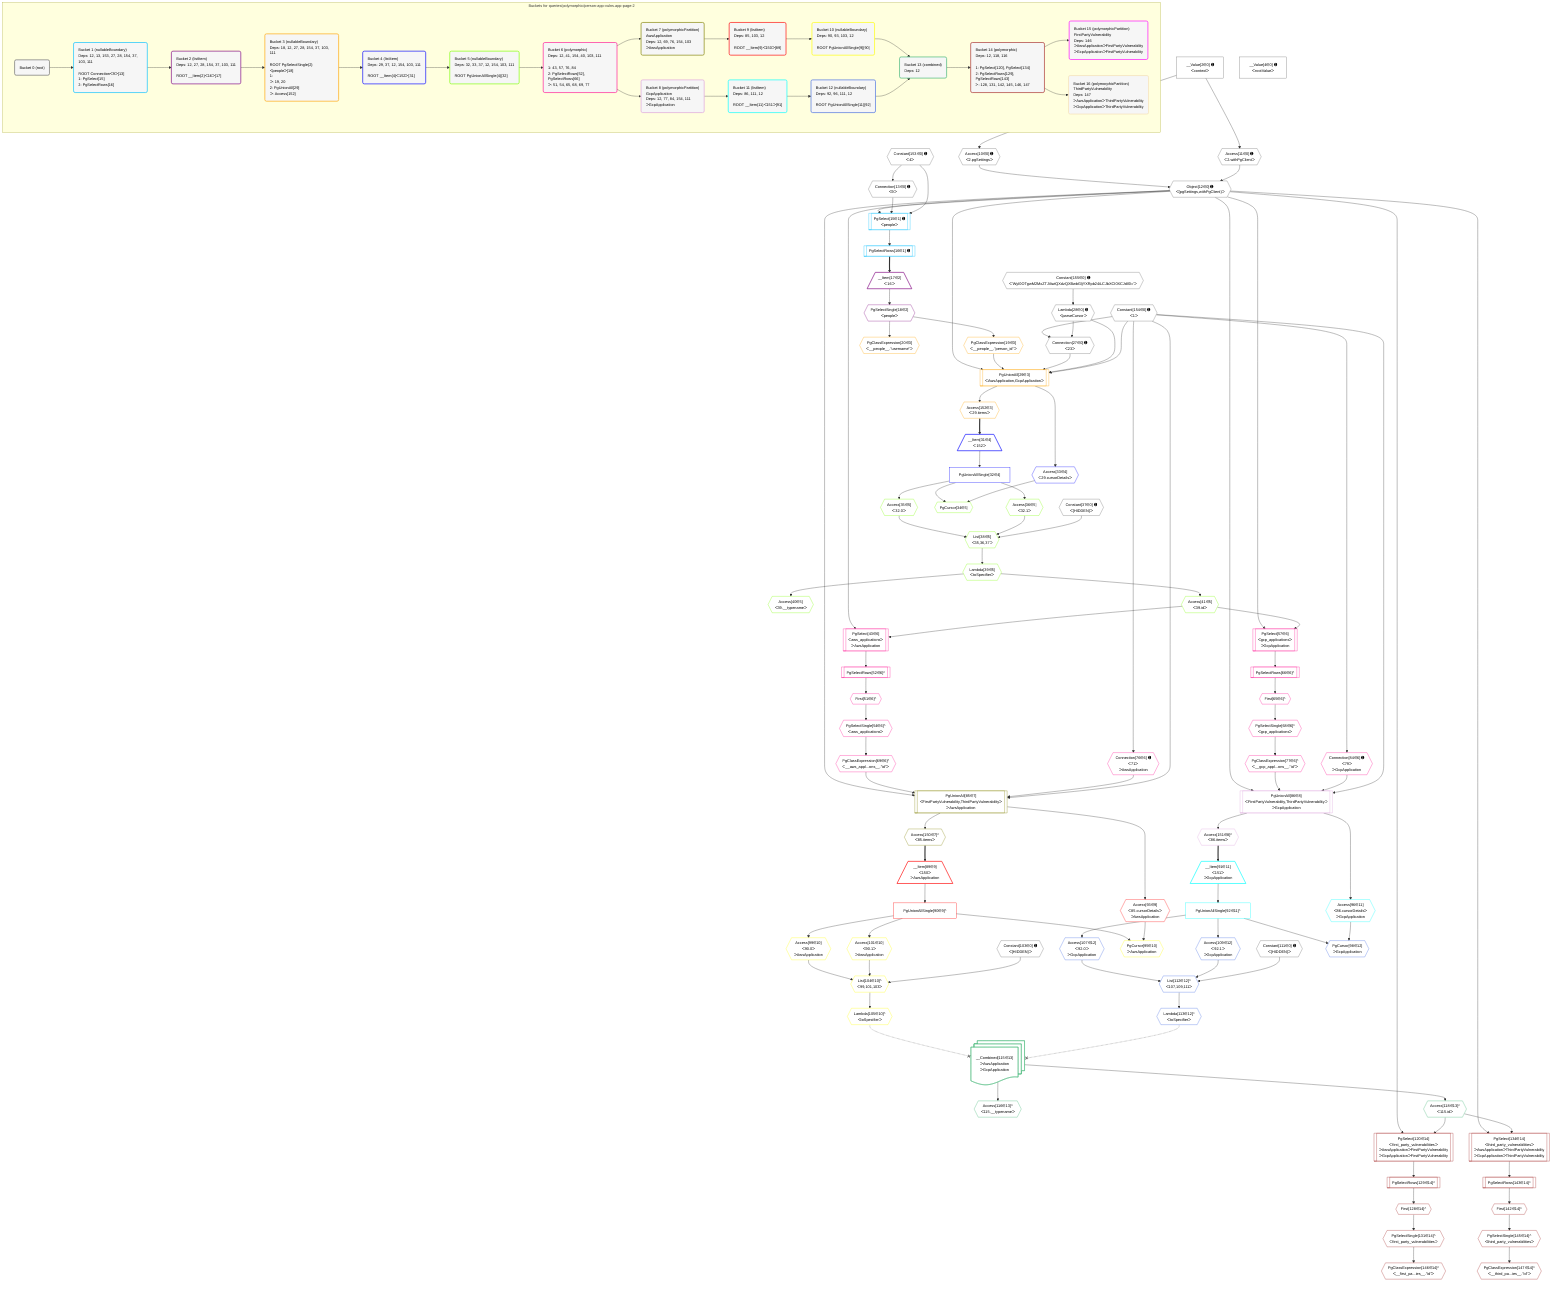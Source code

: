 %%{init: {'themeVariables': { 'fontSize': '12px'}}}%%
graph TD
    classDef path fill:#eee,stroke:#000,color:#000
    classDef plan fill:#fff,stroke-width:1px,color:#000
    classDef itemplan fill:#fff,stroke-width:2px,color:#000
    classDef unbatchedplan fill:#dff,stroke-width:1px,color:#000
    classDef sideeffectplan fill:#fcc,stroke-width:2px,color:#000
    classDef bucket fill:#f6f6f6,color:#000,stroke-width:2px,text-align:left

    subgraph "Buckets for queries/polymorphic/person-app-vulns.app-page-2"
    Bucket0("Bucket 0 (root)"):::bucket
    Bucket1("Bucket 1 (nullableBoundary)<br />Deps: 12, 13, 153, 27, 28, 154, 37, 103, 111<br /><br />ROOT Connectionᐸ9ᐳ[13]<br />1: PgSelect[15]<br />2: PgSelectRows[16]"):::bucket
    Bucket2("Bucket 2 (listItem)<br />Deps: 12, 27, 28, 154, 37, 103, 111<br /><br />ROOT __Item{2}ᐸ16ᐳ[17]"):::bucket
    Bucket3("Bucket 3 (nullableBoundary)<br />Deps: 18, 12, 27, 28, 154, 37, 103, 111<br /><br />ROOT PgSelectSingle{2}ᐸpeopleᐳ[18]<br />1: <br />ᐳ: 19, 20<br />2: PgUnionAll[29]<br />ᐳ: Access[152]"):::bucket
    Bucket4("Bucket 4 (listItem)<br />Deps: 29, 37, 12, 154, 103, 111<br /><br />ROOT __Item{4}ᐸ152ᐳ[31]"):::bucket
    Bucket5("Bucket 5 (nullableBoundary)<br />Deps: 32, 33, 37, 12, 154, 103, 111<br /><br />ROOT PgUnionAllSingle{4}[32]"):::bucket
    Bucket6("Bucket 6 (polymorphic)<br />Deps: 12, 41, 154, 40, 103, 111<br /><br />1: 43, 57, 76, 84<br />2: PgSelectRows[52], PgSelectRows[66]<br />ᐳ: 51, 54, 65, 68, 69, 77"):::bucket
    Bucket7("Bucket 7 (polymorphicPartition)<br />AwsApplication<br />Deps: 12, 69, 76, 154, 103<br />ᐳAwsApplication"):::bucket
    Bucket8("Bucket 8 (polymorphicPartition)<br />GcpApplication<br />Deps: 12, 77, 84, 154, 111<br />ᐳGcpApplication"):::bucket
    Bucket9("Bucket 9 (listItem)<br />Deps: 85, 103, 12<br /><br />ROOT __Item{9}ᐸ150ᐳ[89]"):::bucket
    Bucket10("Bucket 10 (nullableBoundary)<br />Deps: 90, 93, 103, 12<br /><br />ROOT PgUnionAllSingle{9}[90]"):::bucket
    Bucket11("Bucket 11 (listItem)<br />Deps: 86, 111, 12<br /><br />ROOT __Item{11}ᐸ151ᐳ[91]"):::bucket
    Bucket12("Bucket 12 (nullableBoundary)<br />Deps: 92, 96, 111, 12<br /><br />ROOT PgUnionAllSingle{11}[92]"):::bucket
    Bucket13("Bucket 13 (combined)<br />Deps: 12"):::bucket
    Bucket14("Bucket 14 (polymorphic)<br />Deps: 12, 118, 116<br /><br />1: PgSelect[120], PgSelect[134]<br />2: PgSelectRows[129], PgSelectRows[143]<br />ᐳ: 128, 131, 142, 145, 146, 147"):::bucket
    Bucket15("Bucket 15 (polymorphicPartition)<br />FirstPartyVulnerability<br />Deps: 146<br />ᐳAwsApplicationᐳFirstPartyVulnerability<br />ᐳGcpApplicationᐳFirstPartyVulnerability"):::bucket
    Bucket16("Bucket 16 (polymorphicPartition)<br />ThirdPartyVulnerability<br />Deps: 147<br />ᐳAwsApplicationᐳThirdPartyVulnerability<br />ᐳGcpApplicationᐳThirdPartyVulnerability"):::bucket
    end
    Bucket0 --> Bucket1
    Bucket1 --> Bucket2
    Bucket2 --> Bucket3
    Bucket3 --> Bucket4
    Bucket4 --> Bucket5
    Bucket5 --> Bucket6
    Bucket6 --> Bucket7 & Bucket8
    Bucket7 --> Bucket9
    Bucket8 --> Bucket11
    Bucket9 --> Bucket10
    Bucket10 --> Bucket13
    Bucket11 --> Bucket12
    Bucket12 --> Bucket13
    Bucket13 --> Bucket14
    Bucket14 --> Bucket15 & Bucket16

    %% plan dependencies
    Object12{{"Object[12∈0] ➊<br />ᐸ{pgSettings,withPgClient}ᐳ"}}:::plan
    Access10{{"Access[10∈0] ➊<br />ᐸ2.pgSettingsᐳ"}}:::plan
    Access11{{"Access[11∈0] ➊<br />ᐸ2.withPgClientᐳ"}}:::plan
    Access10 & Access11 --> Object12
    Connection27{{"Connection[27∈0] ➊<br />ᐸ23ᐳ"}}:::plan
    Constant154{{"Constant[154∈0] ➊<br />ᐸ1ᐳ"}}:::plan
    Lambda28{{"Lambda[28∈0] ➊<br />ᐸparseCursorᐳ"}}:::plan
    Constant154 & Lambda28 --> Connection27
    __Value2["__Value[2∈0] ➊<br />ᐸcontextᐳ"]:::plan
    __Value2 --> Access10
    __Value2 --> Access11
    Connection13{{"Connection[13∈0] ➊<br />ᐸ9ᐳ"}}:::plan
    Constant153{{"Constant[153∈0] ➊<br />ᐸ4ᐳ"}}:::plan
    Constant153 --> Connection13
    Constant155{{"Constant[155∈0] ➊<br />ᐸ'WyI0OTgwM2MxZTJiIiwiQXdzQXBwbGljYXRpb24iLCJbXCI0XCJdIl0='ᐳ"}}:::plan
    Constant155 --> Lambda28
    __Value4["__Value[4∈0] ➊<br />ᐸrootValueᐳ"]:::plan
    Constant37{{"Constant[37∈0] ➊<br />ᐸ[HIDDEN]ᐳ"}}:::plan
    Constant103{{"Constant[103∈0] ➊<br />ᐸ[HIDDEN]ᐳ"}}:::plan
    Constant111{{"Constant[111∈0] ➊<br />ᐸ[HIDDEN]ᐳ"}}:::plan
    PgSelect15[["PgSelect[15∈1] ➊<br />ᐸpeopleᐳ"]]:::plan
    Object12 & Connection13 & Constant153 --> PgSelect15
    PgSelectRows16[["PgSelectRows[16∈1] ➊"]]:::plan
    PgSelect15 --> PgSelectRows16
    __Item17[/"__Item[17∈2]<br />ᐸ16ᐳ"\]:::itemplan
    PgSelectRows16 ==> __Item17
    PgSelectSingle18{{"PgSelectSingle[18∈2]<br />ᐸpeopleᐳ"}}:::plan
    __Item17 --> PgSelectSingle18
    PgUnionAll29[["PgUnionAll[29∈3]<br />ᐸAwsApplication,GcpApplicationᐳ"]]:::plan
    PgClassExpression19{{"PgClassExpression[19∈3]<br />ᐸ__people__.”person_id”ᐳ"}}:::plan
    Object12 & PgClassExpression19 & Connection27 & Lambda28 & Constant154 --> PgUnionAll29
    PgSelectSingle18 --> PgClassExpression19
    PgClassExpression20{{"PgClassExpression[20∈3]<br />ᐸ__people__.”username”ᐳ"}}:::plan
    PgSelectSingle18 --> PgClassExpression20
    Access152{{"Access[152∈3]<br />ᐸ29.itemsᐳ"}}:::plan
    PgUnionAll29 --> Access152
    __Item31[/"__Item[31∈4]<br />ᐸ152ᐳ"\]:::itemplan
    Access152 ==> __Item31
    PgUnionAllSingle32["PgUnionAllSingle[32∈4]"]:::plan
    __Item31 --> PgUnionAllSingle32
    Access33{{"Access[33∈4]<br />ᐸ29.cursorDetailsᐳ"}}:::plan
    PgUnionAll29 --> Access33
    List38{{"List[38∈5]<br />ᐸ35,36,37ᐳ"}}:::plan
    Access35{{"Access[35∈5]<br />ᐸ32.0ᐳ"}}:::plan
    Access36{{"Access[36∈5]<br />ᐸ32.1ᐳ"}}:::plan
    Access35 & Access36 & Constant37 --> List38
    PgCursor34{{"PgCursor[34∈5]"}}:::plan
    PgUnionAllSingle32 & Access33 --> PgCursor34
    PgUnionAllSingle32 --> Access35
    PgUnionAllSingle32 --> Access36
    Lambda39{{"Lambda[39∈5]<br />ᐸtoSpecifierᐳ"}}:::plan
    List38 --> Lambda39
    Access40{{"Access[40∈5]<br />ᐸ39.__typenameᐳ"}}:::plan
    Lambda39 --> Access40
    Access41{{"Access[41∈5]<br />ᐸ39.idᐳ"}}:::plan
    Lambda39 --> Access41
    PgSelect43[["PgSelect[43∈6]<br />ᐸaws_applicationsᐳ<br />ᐳAwsApplication"]]:::plan
    Object12 & Access41 --> PgSelect43
    PgSelect57[["PgSelect[57∈6]<br />ᐸgcp_applicationsᐳ<br />ᐳGcpApplication"]]:::plan
    Object12 & Access41 --> PgSelect57
    First51{{"First[51∈6]^"}}:::plan
    PgSelectRows52[["PgSelectRows[52∈6]^"]]:::plan
    PgSelectRows52 --> First51
    PgSelect43 --> PgSelectRows52
    PgSelectSingle54{{"PgSelectSingle[54∈6]^<br />ᐸaws_applicationsᐳ"}}:::plan
    First51 --> PgSelectSingle54
    First65{{"First[65∈6]^"}}:::plan
    PgSelectRows66[["PgSelectRows[66∈6]^"]]:::plan
    PgSelectRows66 --> First65
    PgSelect57 --> PgSelectRows66
    PgSelectSingle68{{"PgSelectSingle[68∈6]^<br />ᐸgcp_applicationsᐳ"}}:::plan
    First65 --> PgSelectSingle68
    PgClassExpression69{{"PgClassExpression[69∈6]^<br />ᐸ__aws_appl...ons__.”id”ᐳ"}}:::plan
    PgSelectSingle54 --> PgClassExpression69
    Connection76{{"Connection[76∈6] ➊<br />ᐸ71ᐳ<br />ᐳAwsApplication"}}:::plan
    Constant154 --> Connection76
    PgClassExpression77{{"PgClassExpression[77∈6]^<br />ᐸ__gcp_appl...ons__.”id”ᐳ"}}:::plan
    PgSelectSingle68 --> PgClassExpression77
    Connection84{{"Connection[84∈6] ➊<br />ᐸ79ᐳ<br />ᐳGcpApplication"}}:::plan
    Constant154 --> Connection84
    PgUnionAll85[["PgUnionAll[85∈7]<br />ᐸFirstPartyVulnerability,ThirdPartyVulnerabilityᐳ<br />ᐳAwsApplication"]]:::plan
    Object12 & PgClassExpression69 & Connection76 & Constant154 --> PgUnionAll85
    Access150{{"Access[150∈7]^<br />ᐸ85.itemsᐳ"}}:::plan
    PgUnionAll85 --> Access150
    __Item89[/"__Item[89∈9]<br />ᐸ150ᐳ<br />ᐳAwsApplication"\]:::itemplan
    Access150 ==> __Item89
    PgUnionAllSingle90["PgUnionAllSingle[90∈9]^"]:::plan
    __Item89 --> PgUnionAllSingle90
    Access93{{"Access[93∈9]<br />ᐸ85.cursorDetailsᐳ<br />ᐳAwsApplication"}}:::plan
    PgUnionAll85 --> Access93
    List104{{"List[104∈10]^<br />ᐸ99,101,103ᐳ"}}:::plan
    Access99{{"Access[99∈10]<br />ᐸ90.0ᐳ<br />ᐳAwsApplication"}}:::plan
    Access101{{"Access[101∈10]<br />ᐸ90.1ᐳ<br />ᐳAwsApplication"}}:::plan
    Access99 & Access101 & Constant103 --> List104
    PgCursor95{{"PgCursor[95∈10]<br />ᐳAwsApplication"}}:::plan
    PgUnionAllSingle90 & Access93 --> PgCursor95
    PgUnionAllSingle90 --> Access99
    PgUnionAllSingle90 --> Access101
    Lambda105{{"Lambda[105∈10]^<br />ᐸtoSpecifierᐳ"}}:::plan
    List104 --> Lambda105
    Access116{{"Access[116∈13]^<br />ᐸ115.__typenameᐳ"}}:::plan
    __Value115:::plan@{shape: docs, label: "__Combined[115∈13]<br />ᐳAwsApplication<br />ᐳGcpApplication"}
    __Value115 --> Access116
    Access118{{"Access[118∈13]^<br />ᐸ115.idᐳ"}}:::plan
    __Value115 --> Access118
    PgSelect120[["PgSelect[120∈14]<br />ᐸfirst_party_vulnerabilitiesᐳ<br />ᐳAwsApplicationᐳFirstPartyVulnerability<br />ᐳGcpApplicationᐳFirstPartyVulnerability"]]:::plan
    Object12 & Access118 --> PgSelect120
    PgSelect134[["PgSelect[134∈14]<br />ᐸthird_party_vulnerabilitiesᐳ<br />ᐳAwsApplicationᐳThirdPartyVulnerability<br />ᐳGcpApplicationᐳThirdPartyVulnerability"]]:::plan
    Object12 & Access118 --> PgSelect134
    First128{{"First[128∈14]^"}}:::plan
    PgSelectRows129[["PgSelectRows[129∈14]^"]]:::plan
    PgSelectRows129 --> First128
    PgSelect120 --> PgSelectRows129
    PgSelectSingle131{{"PgSelectSingle[131∈14]^<br />ᐸfirst_party_vulnerabilitiesᐳ"}}:::plan
    First128 --> PgSelectSingle131
    First142{{"First[142∈14]^"}}:::plan
    PgSelectRows143[["PgSelectRows[143∈14]^"]]:::plan
    PgSelectRows143 --> First142
    PgSelect134 --> PgSelectRows143
    PgSelectSingle145{{"PgSelectSingle[145∈14]^<br />ᐸthird_party_vulnerabilitiesᐳ"}}:::plan
    First142 --> PgSelectSingle145
    PgClassExpression146{{"PgClassExpression[146∈14]^<br />ᐸ__first_pa...ies__.”id”ᐳ"}}:::plan
    PgSelectSingle131 --> PgClassExpression146
    PgClassExpression147{{"PgClassExpression[147∈14]^<br />ᐸ__third_pa...ies__.”id”ᐳ"}}:::plan
    PgSelectSingle145 --> PgClassExpression147
    PgUnionAll86[["PgUnionAll[86∈8]<br />ᐸFirstPartyVulnerability,ThirdPartyVulnerabilityᐳ<br />ᐳGcpApplication"]]:::plan
    Object12 & PgClassExpression77 & Connection84 & Constant154 --> PgUnionAll86
    Access151{{"Access[151∈8]^<br />ᐸ86.itemsᐳ"}}:::plan
    PgUnionAll86 --> Access151
    __Item91[/"__Item[91∈11]<br />ᐸ151ᐳ<br />ᐳGcpApplication"\]:::itemplan
    Access151 ==> __Item91
    PgUnionAllSingle92["PgUnionAllSingle[92∈11]^"]:::plan
    __Item91 --> PgUnionAllSingle92
    Access96{{"Access[96∈11]<br />ᐸ86.cursorDetailsᐳ<br />ᐳGcpApplication"}}:::plan
    PgUnionAll86 --> Access96
    List112{{"List[112∈12]^<br />ᐸ107,109,111ᐳ"}}:::plan
    Access107{{"Access[107∈12]<br />ᐸ92.0ᐳ<br />ᐳGcpApplication"}}:::plan
    Access109{{"Access[109∈12]<br />ᐸ92.1ᐳ<br />ᐳGcpApplication"}}:::plan
    Access107 & Access109 & Constant111 --> List112
    PgCursor98{{"PgCursor[98∈12]<br />ᐳGcpApplication"}}:::plan
    PgUnionAllSingle92 & Access96 --> PgCursor98
    PgUnionAllSingle92 --> Access107
    PgUnionAllSingle92 --> Access109
    Lambda113{{"Lambda[113∈12]^<br />ᐸtoSpecifierᐳ"}}:::plan
    List112 --> Lambda113

    %% define steps
    classDef bucket0 stroke:#696969
    class Bucket0,__Value2,__Value4,Access10,Access11,Object12,Connection13,Connection27,Lambda28,Constant37,Constant103,Constant111,Constant153,Constant154,Constant155 bucket0
    classDef bucket1 stroke:#00bfff
    class Bucket1,PgSelect15,PgSelectRows16 bucket1
    classDef bucket2 stroke:#7f007f
    class Bucket2,__Item17,PgSelectSingle18 bucket2
    classDef bucket3 stroke:#ffa500
    class Bucket3,PgClassExpression19,PgClassExpression20,PgUnionAll29,Access152 bucket3
    classDef bucket4 stroke:#0000ff
    class Bucket4,__Item31,PgUnionAllSingle32,Access33 bucket4
    classDef bucket5 stroke:#7fff00
    class Bucket5,PgCursor34,Access35,Access36,List38,Lambda39,Access40,Access41 bucket5
    classDef bucket6 stroke:#ff1493
    class Bucket6,PgSelect43,First51,PgSelectRows52,PgSelectSingle54,PgSelect57,First65,PgSelectRows66,PgSelectSingle68,PgClassExpression69,Connection76,PgClassExpression77,Connection84 bucket6
    classDef bucket7 stroke:#808000
    class Bucket7,PgUnionAll85,Access150 bucket7
    classDef bucket8 stroke:#dda0dd
    class Bucket8,PgUnionAll86,Access151 bucket8
    classDef bucket9 stroke:#ff0000
    class Bucket9,__Item89,PgUnionAllSingle90,Access93 bucket9
    classDef bucket10 stroke:#ffff00
    class Bucket10,PgCursor95,Access99,Access101,List104,Lambda105 bucket10
    classDef bucket11 stroke:#00ffff
    class Bucket11,__Item91,PgUnionAllSingle92,Access96 bucket11
    classDef bucket12 stroke:#4169e1
    class Bucket12,PgCursor98,Access107,Access109,List112,Lambda113 bucket12
    classDef bucket13 stroke:#3cb371
    class Bucket13,__Value115,Access116,Access118 bucket13
    classDef bucket14 stroke:#a52a2a
    class Bucket14,PgSelect120,First128,PgSelectRows129,PgSelectSingle131,PgSelect134,First142,PgSelectRows143,PgSelectSingle145,PgClassExpression146,PgClassExpression147 bucket14
    classDef bucket15 stroke:#ff00ff
    class Bucket15 bucket15
    classDef bucket16 stroke:#f5deb3
    class Bucket16 bucket16

    Lambda105 -.-x __Value115
    Lambda113 -.-x __Value115